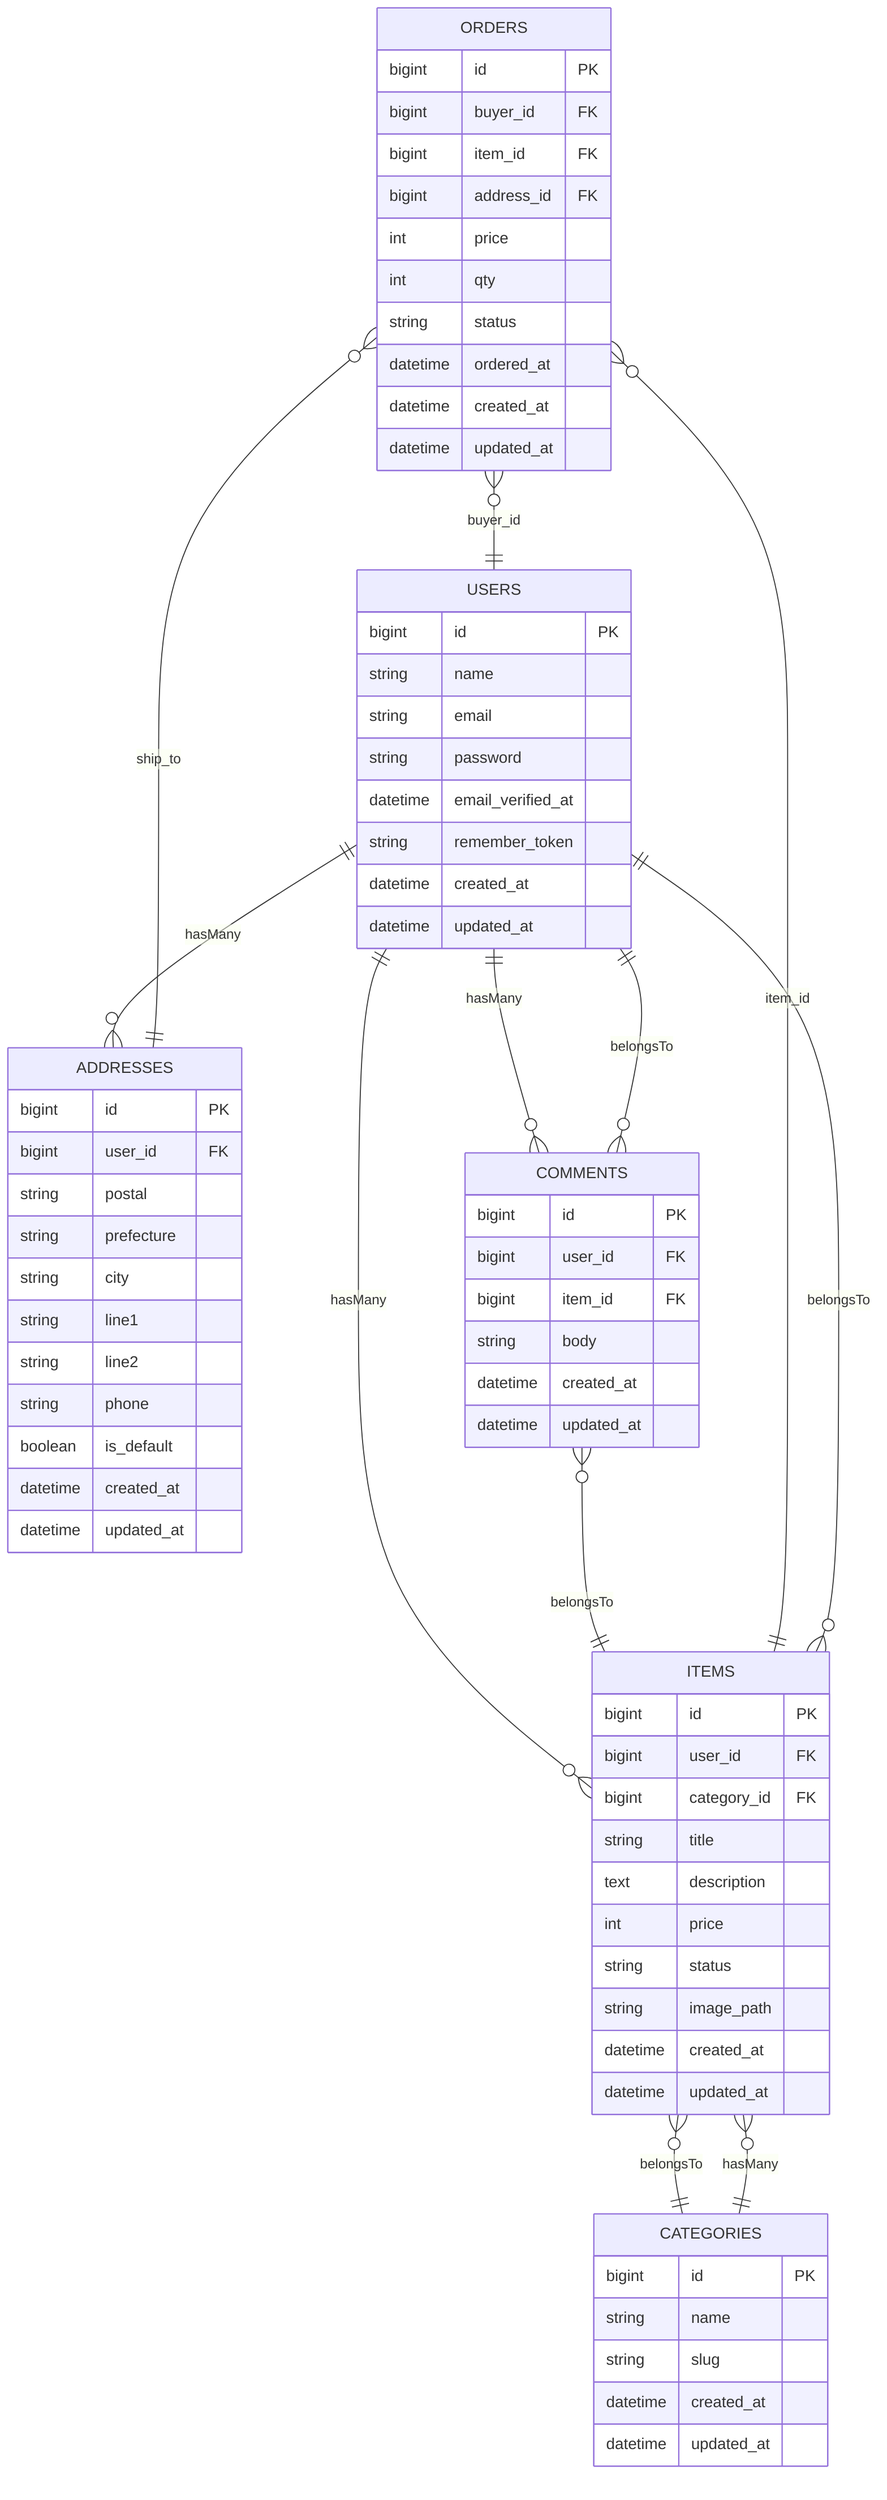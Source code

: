 erDiagram
  %% UNIQUE: users.email, categories.slug
  USERS { bigint id PK
          string name
          string email
          string password
          datetime email_verified_at
          string remember_token
          datetime created_at
          datetime updated_at }

  CATEGORIES { bigint id PK
               string name
               string slug
               datetime created_at
               datetime updated_at }

  ITEMS { bigint id PK
          bigint user_id FK
          bigint category_id FK
          string title
          text description
          int price
          string status
          string image_path
          datetime created_at
          datetime updated_at }

  ADDRESSES { bigint id PK
              bigint user_id FK
              string postal
              string prefecture
              string city
              string line1
              string line2
              string phone
              boolean is_default
              datetime created_at
              datetime updated_at }

  ORDERS { bigint id PK
           bigint buyer_id FK
           bigint item_id FK
           bigint address_id FK
           int price
           int qty
           string status
           datetime ordered_at
           datetime created_at
           datetime updated_at }

  COMMENTS { bigint id PK
             bigint user_id FK
             bigint item_id FK
             string body
             datetime created_at
             datetime updated_at }

  USERS ||--o{ ITEMS : hasMany
  USERS ||--o{ ADDRESSES : hasMany
  USERS ||--o{ COMMENTS : hasMany
  CATEGORIES ||--o{ ITEMS : hasMany
  ITEMS }o--|| USERS : belongsTo
  ITEMS }o--|| CATEGORIES : belongsTo
  COMMENTS }o--|| USERS : belongsTo
  COMMENTS }o--|| ITEMS : belongsTo
  ORDERS }o--|| USERS : buyer_id
  ORDERS }o--|| ITEMS : item_id
  ORDERS }o--|| ADDRESSES : ship_to